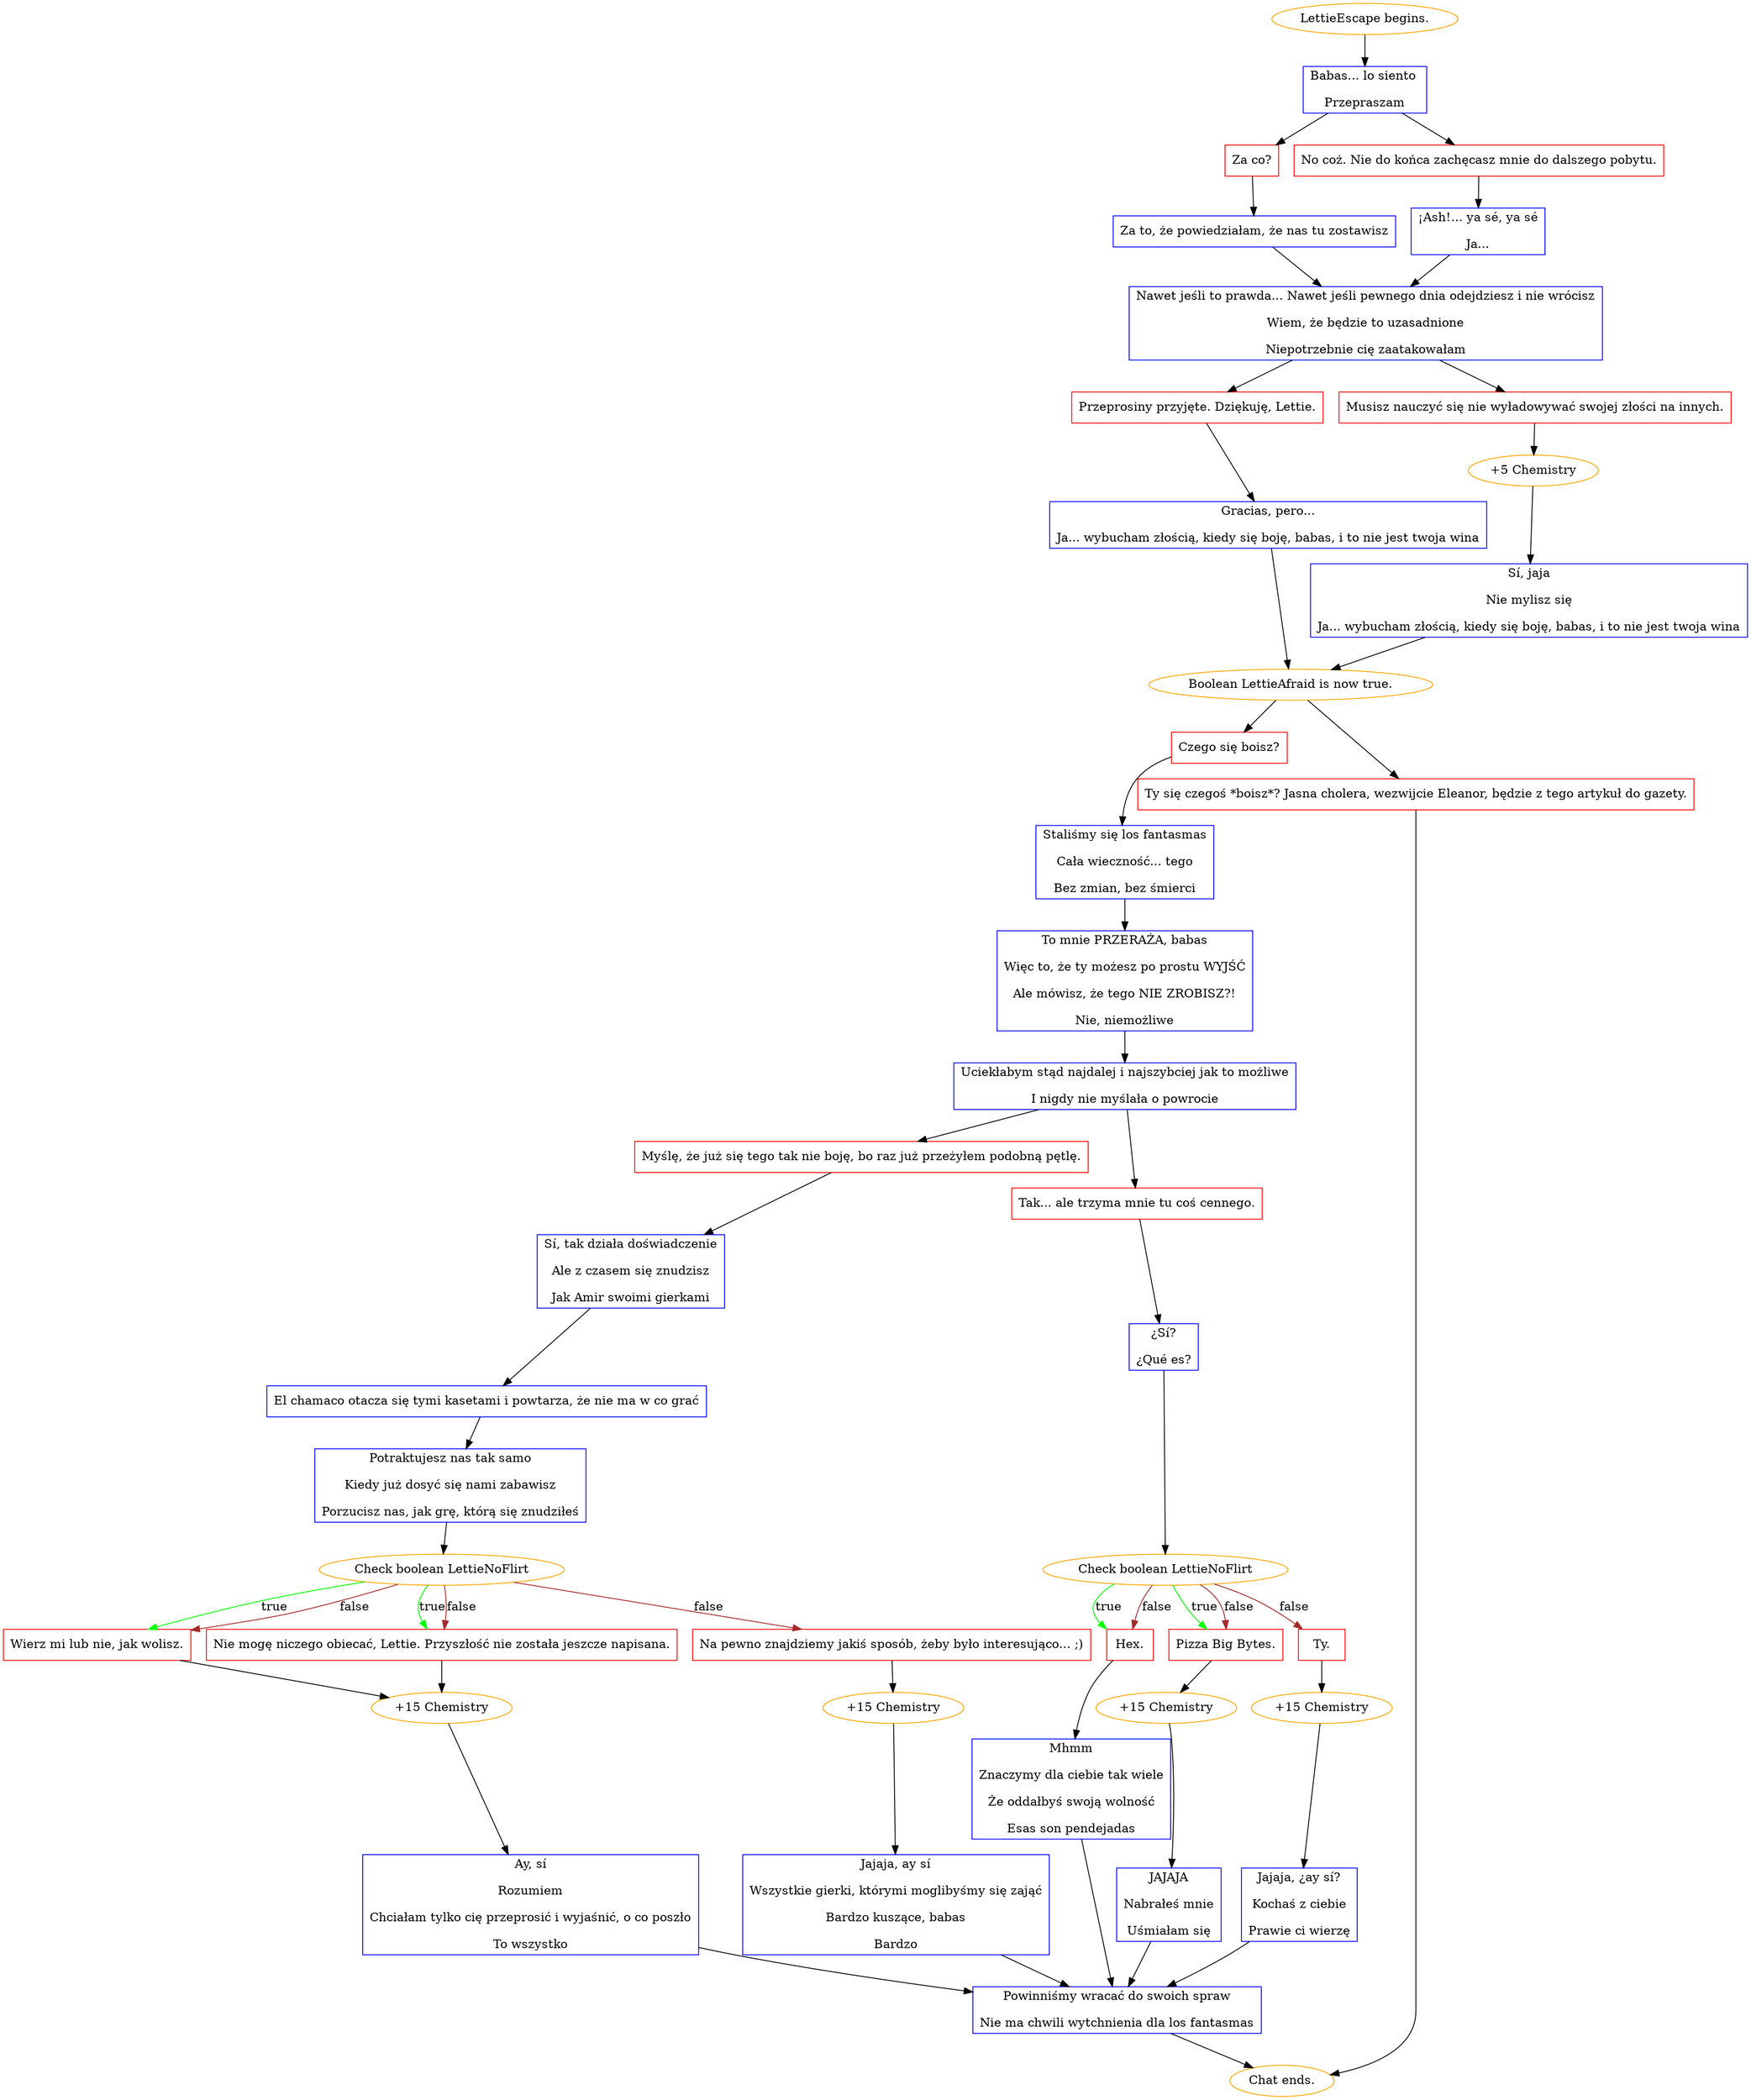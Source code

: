 digraph {
	"LettieEscape begins." [color=orange];
		"LettieEscape begins." -> j4200905351;
	j4200905351 [label="Babas... lo siento 
Przepraszam",shape=box,color=blue];
		j4200905351 -> j819523497;
		j4200905351 -> j1613068304;
	j819523497 [label="Za co?",shape=box,color=red];
		j819523497 -> j4224904515;
	j1613068304 [label="No coż. Nie do końca zachęcasz mnie do dalszego pobytu.",shape=box,color=red];
		j1613068304 -> j203041296;
	j4224904515 [label="Za to, że powiedziałam, że nas tu zostawisz",shape=box,color=blue];
		j4224904515 -> j2246851896;
	j203041296 [label="¡Ash!... ya sé, ya sé
Ja...",shape=box,color=blue];
		j203041296 -> j2246851896;
	j2246851896 [label="Nawet jeśli to prawda... Nawet jeśli pewnego dnia odejdziesz i nie wrócisz
Wiem, że będzie to uzasadnione
Niepotrzebnie cię zaatakowałam",shape=box,color=blue];
		j2246851896 -> j392982459;
		j2246851896 -> j1563075199;
	j392982459 [label="Przeprosiny przyjęte. Dziękuję, Lettie.",shape=box,color=red];
		j392982459 -> j1825722303;
	j1563075199 [label="Musisz nauczyć się nie wyładowywać swojej złości na innych.",shape=box,color=red];
		j1563075199 -> j1684663775;
	j1825722303 [label="Gracias, pero...
Ja... wybucham złością, kiedy się boję, babas, i to nie jest twoja wina",shape=box,color=blue];
		j1825722303 -> j3583486497;
	j1684663775 [label="+5 Chemistry",color=orange];
		j1684663775 -> j336830730;
	j3583486497 [label="Boolean LettieAfraid is now true.",color=orange];
		j3583486497 -> j1143981981;
		j3583486497 -> j2592981504;
	j336830730 [label="Sí, jaja
Nie mylisz się
Ja... wybucham złością, kiedy się boję, babas, i to nie jest twoja wina",shape=box,color=blue];
		j336830730 -> j3583486497;
	j1143981981 [label="Czego się boisz?",shape=box,color=red];
		j1143981981 -> j3821042908;
	j2592981504 [label="Ty się czegoś *boisz*? Jasna cholera, wezwijcie Eleanor, będzie z tego artykuł do gazety.",shape=box,color=red];
		j2592981504 -> "Chat ends.";
	j3821042908 [label="Staliśmy się los fantasmas
Cała wieczność... tego
Bez zmian, bez śmierci",shape=box,color=blue];
		j3821042908 -> j3959747041;
	"Chat ends." [color=orange];
	j3959747041 [label="To mnie PRZERAŻA, babas
Więc to, że ty możesz po prostu WYJŚĆ
Ale mówisz, że tego NIE ZROBISZ?!
Nie, niemożliwe",shape=box,color=blue];
		j3959747041 -> j3727727083;
	j3727727083 [label="Uciekłabym stąd najdalej i najszybciej jak to możliwe
I nigdy nie myślała o powrocie",shape=box,color=blue];
		j3727727083 -> j2094533293;
		j3727727083 -> j3977833179;
	j2094533293 [label="Myślę, że już się tego tak nie boję, bo raz już przeżyłem podobną pętlę.",shape=box,color=red];
		j2094533293 -> j3322444203;
	j3977833179 [label="Tak... ale trzyma mnie tu coś cennego.",shape=box,color=red];
		j3977833179 -> j1634445115;
	j3322444203 [label="Sí, tak działa doświadczenie
Ale z czasem się znudzisz
Jak Amir swoimi gierkami",shape=box,color=blue];
		j3322444203 -> j2449380948;
	j1634445115 [label="¿Sí?
¿Qué es?",shape=box,color=blue];
		j1634445115 -> j951984688;
	j2449380948 [label="El chamaco otacza się tymi kasetami i powtarza, że nie ma w co grać",shape=box,color=blue];
		j2449380948 -> j2215258734;
	j951984688 [label="Check boolean LettieNoFlirt",color=orange];
		j951984688 -> j1616401372 [label=true,color=green];
		j951984688 -> j3265635889 [label=true,color=green];
		j951984688 -> j1616401372 [label=false,color=brown];
		j951984688 -> j3265635889 [label=false,color=brown];
		j951984688 -> j1795099225 [label=false,color=brown];
	j2215258734 [label="Potraktujesz nas tak samo
Kiedy już dosyć się nami zabawisz
Porzucisz nas, jak grę, którą się znudziłeś",shape=box,color=blue];
		j2215258734 -> j4268600434;
	j1616401372 [label="Hex.",shape=box,color=red];
		j1616401372 -> j2109927132;
	j3265635889 [label="Pizza Big Bytes.",shape=box,color=red];
		j3265635889 -> j3083968254;
	j1795099225 [label="Ty.",shape=box,color=red];
		j1795099225 -> j3330527639;
	j4268600434 [label="Check boolean LettieNoFlirt",color=orange];
		j4268600434 -> j2829264759 [label=true,color=green];
		j4268600434 -> j923015634 [label=true,color=green];
		j4268600434 -> j2829264759 [label=false,color=brown];
		j4268600434 -> j923015634 [label=false,color=brown];
		j4268600434 -> j2651600461 [label=false,color=brown];
	j2109927132 [label="Mhmm
Znaczymy dla ciebie tak wiele
Że oddałbyś swoją wolność
Esas son pendejadas",shape=box,color=blue];
		j2109927132 -> j877115371;
	j3083968254 [label="+15 Chemistry",color=orange];
		j3083968254 -> j2598114963;
	j3330527639 [label="+15 Chemistry",color=orange];
		j3330527639 -> j1591923367;
	j2829264759 [label="Wierz mi lub nie, jak wolisz.",shape=box,color=red];
		j2829264759 -> j3831092470;
	j923015634 [label="Nie mogę niczego obiecać, Lettie. Przyszłość nie została jeszcze napisana.",shape=box,color=red];
		j923015634 -> j3831092470;
	j2651600461 [label="Na pewno znajdziemy jakiś sposób, żeby było interesująco... ;)",shape=box,color=red];
		j2651600461 -> j3389745141;
	j877115371 [label="Powinniśmy wracać do swoich spraw
Nie ma chwili wytchnienia dla los fantasmas",shape=box,color=blue];
		j877115371 -> "Chat ends.";
	j2598114963 [label="JAJAJA
Nabrałeś mnie
Uśmiałam się",shape=box,color=blue];
		j2598114963 -> j877115371;
	j1591923367 [label="Jajaja, ¿ay sí?
Kochaś z ciebie
Prawie ci wierzę",shape=box,color=blue];
		j1591923367 -> j877115371;
	j3831092470 [label="+15 Chemistry",color=orange];
		j3831092470 -> j3194523641;
	j3389745141 [label="+15 Chemistry",color=orange];
		j3389745141 -> j851980620;
	j3194523641 [label="Ay, sí
Rozumiem
Chciałam tylko cię przeprosić i wyjaśnić, o co poszło
To wszystko",shape=box,color=blue];
		j3194523641 -> j877115371;
	j851980620 [label="Jajaja, ay sí
Wszystkie gierki, którymi moglibyśmy się zająć
Bardzo kuszące, babas
Bardzo",shape=box,color=blue];
		j851980620 -> j877115371;
}